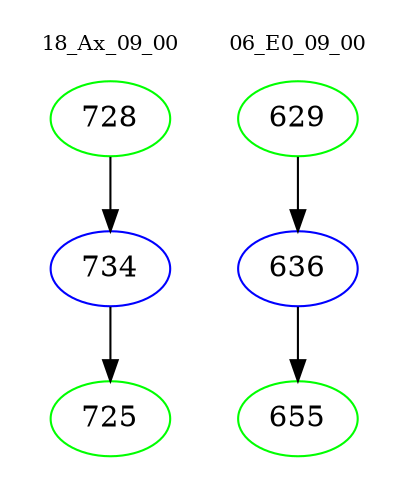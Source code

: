 digraph{
subgraph cluster_0 {
color = white
label = "18_Ax_09_00";
fontsize=10;
T0_728 [label="728", color="green"]
T0_728 -> T0_734 [color="black"]
T0_734 [label="734", color="blue"]
T0_734 -> T0_725 [color="black"]
T0_725 [label="725", color="green"]
}
subgraph cluster_1 {
color = white
label = "06_E0_09_00";
fontsize=10;
T1_629 [label="629", color="green"]
T1_629 -> T1_636 [color="black"]
T1_636 [label="636", color="blue"]
T1_636 -> T1_655 [color="black"]
T1_655 [label="655", color="green"]
}
}
